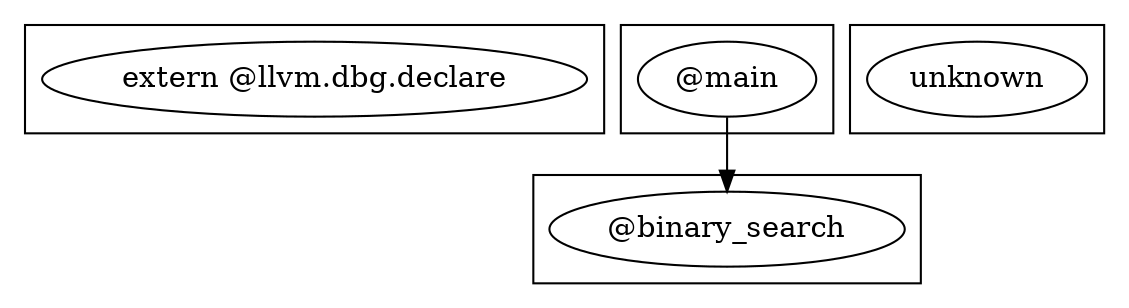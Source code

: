 digraph {
    subgraph cluster_0 {
        113 [label="extern @llvm.dbg.declare"];
    }
    subgraph cluster_1 {
        47 [label="@main"];
    }
    subgraph cluster_2 {
        52 [label="@binary_search"];
    }
    subgraph cluster_3 {
        -100 [label=unknown];
    }
    47 -> 52 [label=""];
}